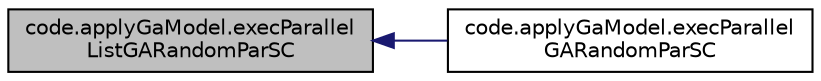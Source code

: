 digraph "code.applyGaModel.execParallelListGARandomParSC"
{
  edge [fontname="Helvetica",fontsize="10",labelfontname="Helvetica",labelfontsize="10"];
  node [fontname="Helvetica",fontsize="10",shape=record];
  rankdir="LR";
  Node63 [label="code.applyGaModel.execParallel\lListGARandomParSC",height=0.2,width=0.4,color="black", fillcolor="grey75", style="filled", fontcolor="black"];
  Node63 -> Node64 [dir="back",color="midnightblue",fontsize="10",style="solid",fontname="Helvetica"];
  Node64 [label="code.applyGaModel.execParallel\lGARandomParSC",height=0.2,width=0.4,color="black", fillcolor="white", style="filled",URL="$namespacecode_1_1apply_ga_model.html#a38183cdd99189106a38c3781c3157055"];
}
